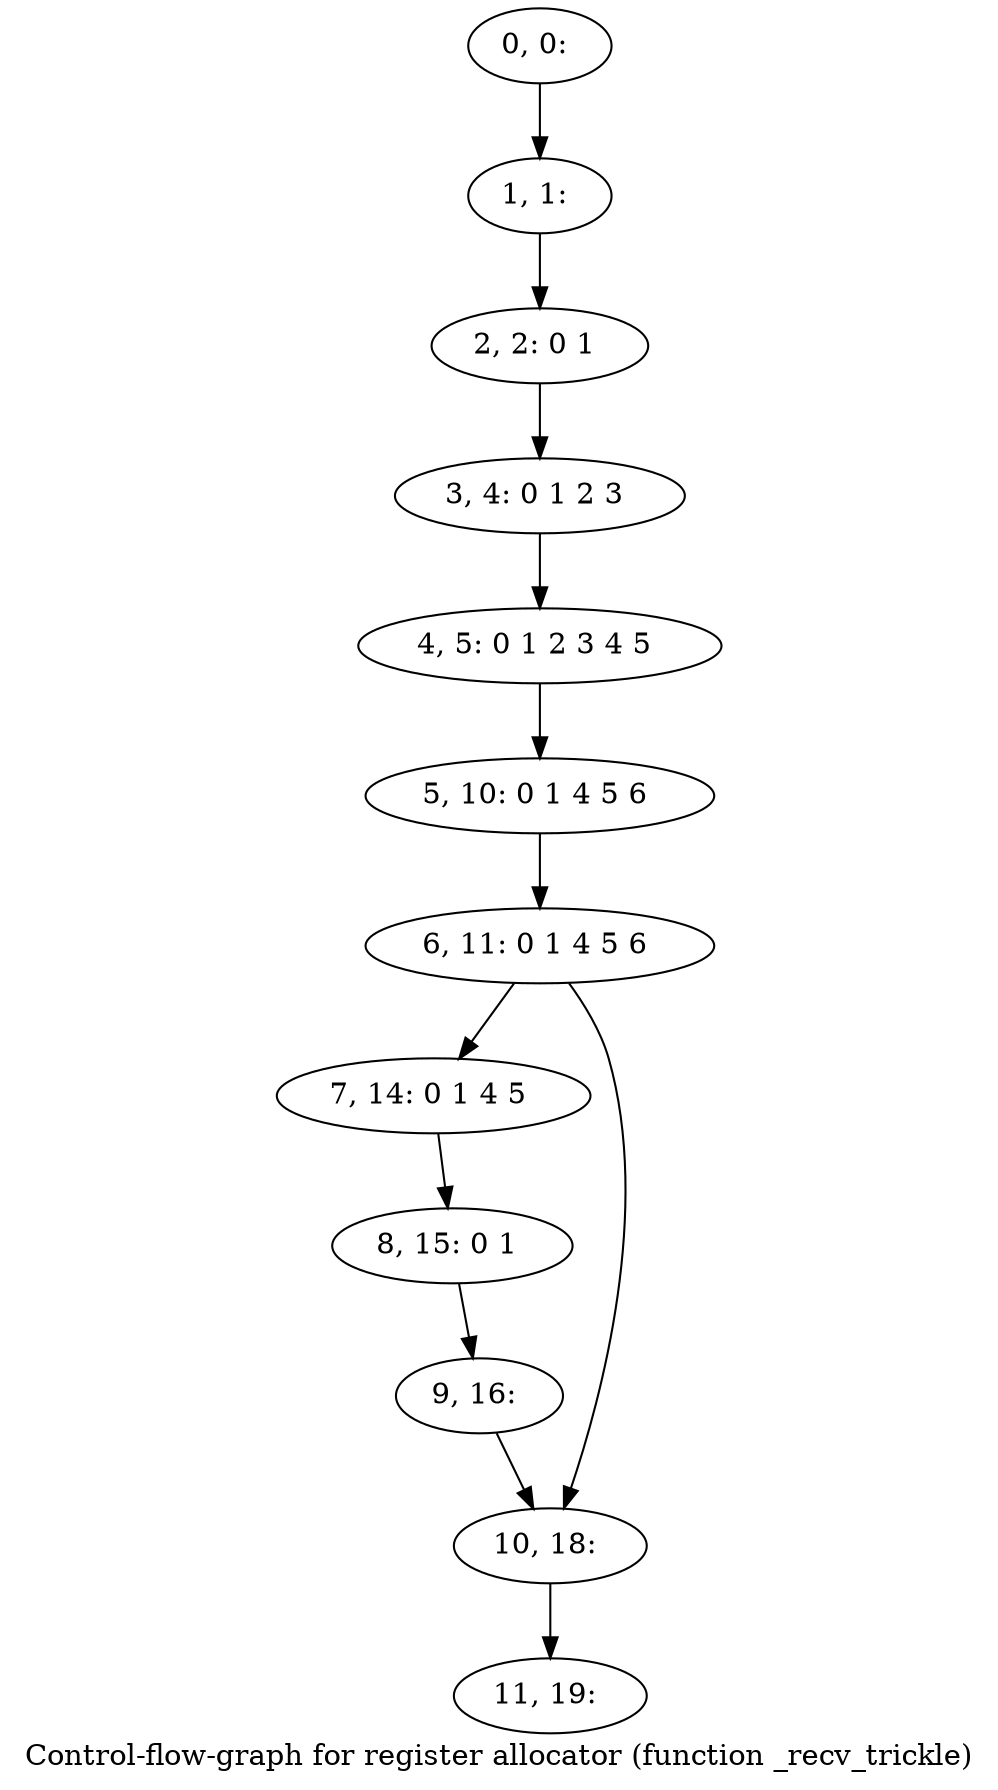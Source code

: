 digraph G {
graph [label="Control-flow-graph for register allocator (function _recv_trickle)"]
0[label="0, 0: "];
1[label="1, 1: "];
2[label="2, 2: 0 1 "];
3[label="3, 4: 0 1 2 3 "];
4[label="4, 5: 0 1 2 3 4 5 "];
5[label="5, 10: 0 1 4 5 6 "];
6[label="6, 11: 0 1 4 5 6 "];
7[label="7, 14: 0 1 4 5 "];
8[label="8, 15: 0 1 "];
9[label="9, 16: "];
10[label="10, 18: "];
11[label="11, 19: "];
0->1 ;
1->2 ;
2->3 ;
3->4 ;
4->5 ;
5->6 ;
6->7 ;
6->10 ;
7->8 ;
8->9 ;
9->10 ;
10->11 ;
}
